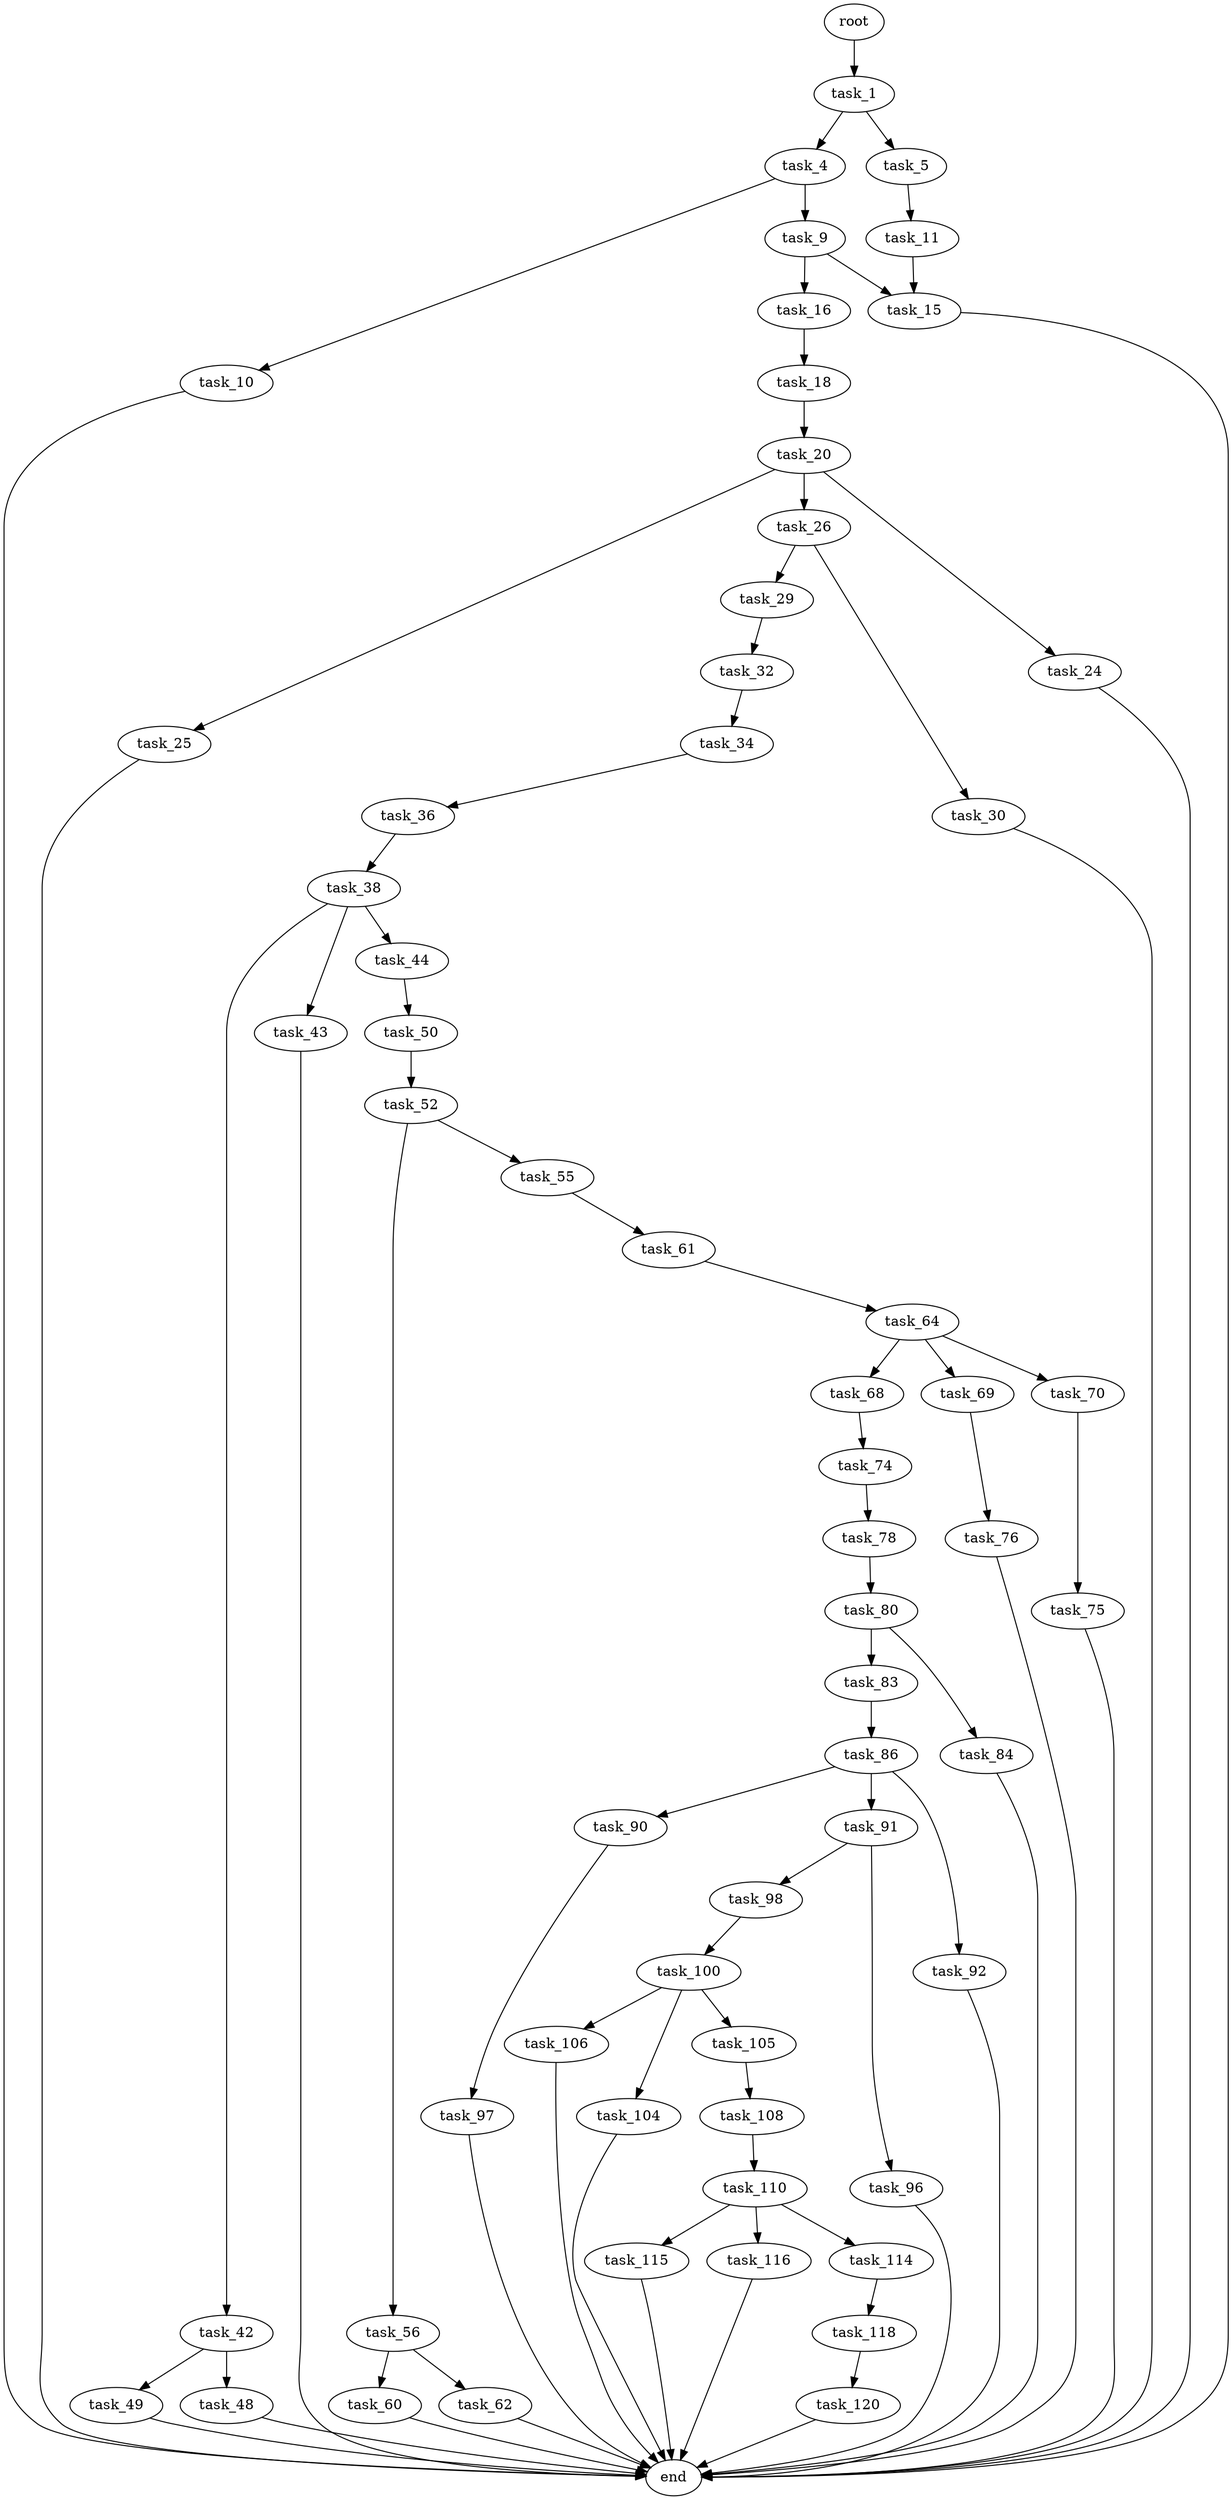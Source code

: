 digraph G {
  root [size="0.000000"];
  task_1 [size="1249619224649.000000"];
  task_4 [size="146311107228.000000"];
  task_5 [size="231928233984.000000"];
  task_9 [size="3574230462.000000"];
  task_10 [size="134217728000.000000"];
  task_11 [size="1558835691.000000"];
  task_15 [size="28991029248.000000"];
  task_16 [size="8947456767.000000"];
  end [size="0.000000"];
  task_18 [size="192939726864.000000"];
  task_20 [size="268553242096.000000"];
  task_24 [size="549755813888.000000"];
  task_25 [size="10456792082.000000"];
  task_26 [size="3179873554.000000"];
  task_29 [size="23294478486.000000"];
  task_30 [size="7329931057.000000"];
  task_32 [size="368293445632.000000"];
  task_34 [size="32943863740.000000"];
  task_36 [size="4681398067.000000"];
  task_38 [size="12621373441.000000"];
  task_42 [size="782757789696.000000"];
  task_43 [size="68719476736.000000"];
  task_44 [size="387791353816.000000"];
  task_48 [size="231928233984.000000"];
  task_49 [size="548934594248.000000"];
  task_50 [size="68719476736.000000"];
  task_52 [size="368293445632.000000"];
  task_55 [size="28991029248.000000"];
  task_56 [size="418516205821.000000"];
  task_61 [size="2097616142.000000"];
  task_60 [size="46389860459.000000"];
  task_62 [size="41167395920.000000"];
  task_64 [size="437510023771.000000"];
  task_68 [size="5884106221.000000"];
  task_69 [size="549755813888.000000"];
  task_70 [size="1314625254.000000"];
  task_74 [size="231928233984.000000"];
  task_76 [size="369980444381.000000"];
  task_75 [size="953306242496.000000"];
  task_78 [size="34543394799.000000"];
  task_80 [size="72615420300.000000"];
  task_83 [size="231928233984.000000"];
  task_84 [size="126955988874.000000"];
  task_86 [size="13324338321.000000"];
  task_90 [size="368293445632.000000"];
  task_91 [size="231928233984.000000"];
  task_92 [size="196215324110.000000"];
  task_97 [size="368293445632.000000"];
  task_96 [size="782757789696.000000"];
  task_98 [size="134217728000.000000"];
  task_100 [size="28991029248.000000"];
  task_104 [size="354248777442.000000"];
  task_105 [size="28991029248.000000"];
  task_106 [size="12229177931.000000"];
  task_108 [size="161380176324.000000"];
  task_110 [size="231928233984.000000"];
  task_114 [size="8589934592.000000"];
  task_115 [size="1073741824000.000000"];
  task_116 [size="68719476736.000000"];
  task_118 [size="1143448227072.000000"];
  task_120 [size="856649421.000000"];

  root -> task_1 [size="1.000000"];
  task_1 -> task_4 [size="838860800.000000"];
  task_1 -> task_5 [size="838860800.000000"];
  task_4 -> task_9 [size="536870912.000000"];
  task_4 -> task_10 [size="536870912.000000"];
  task_5 -> task_11 [size="301989888.000000"];
  task_9 -> task_15 [size="75497472.000000"];
  task_9 -> task_16 [size="75497472.000000"];
  task_10 -> end [size="1.000000"];
  task_11 -> task_15 [size="75497472.000000"];
  task_15 -> end [size="1.000000"];
  task_16 -> task_18 [size="301989888.000000"];
  task_18 -> task_20 [size="134217728.000000"];
  task_20 -> task_24 [size="209715200.000000"];
  task_20 -> task_25 [size="209715200.000000"];
  task_20 -> task_26 [size="209715200.000000"];
  task_24 -> end [size="1.000000"];
  task_25 -> end [size="1.000000"];
  task_26 -> task_29 [size="134217728.000000"];
  task_26 -> task_30 [size="134217728.000000"];
  task_29 -> task_32 [size="411041792.000000"];
  task_30 -> end [size="1.000000"];
  task_32 -> task_34 [size="411041792.000000"];
  task_34 -> task_36 [size="536870912.000000"];
  task_36 -> task_38 [size="75497472.000000"];
  task_38 -> task_42 [size="209715200.000000"];
  task_38 -> task_43 [size="209715200.000000"];
  task_38 -> task_44 [size="209715200.000000"];
  task_42 -> task_48 [size="679477248.000000"];
  task_42 -> task_49 [size="679477248.000000"];
  task_43 -> end [size="1.000000"];
  task_44 -> task_50 [size="301989888.000000"];
  task_48 -> end [size="1.000000"];
  task_49 -> end [size="1.000000"];
  task_50 -> task_52 [size="134217728.000000"];
  task_52 -> task_55 [size="411041792.000000"];
  task_52 -> task_56 [size="411041792.000000"];
  task_55 -> task_61 [size="75497472.000000"];
  task_56 -> task_60 [size="411041792.000000"];
  task_56 -> task_62 [size="411041792.000000"];
  task_61 -> task_64 [size="33554432.000000"];
  task_60 -> end [size="1.000000"];
  task_62 -> end [size="1.000000"];
  task_64 -> task_68 [size="679477248.000000"];
  task_64 -> task_69 [size="679477248.000000"];
  task_64 -> task_70 [size="679477248.000000"];
  task_68 -> task_74 [size="411041792.000000"];
  task_69 -> task_76 [size="536870912.000000"];
  task_70 -> task_75 [size="134217728.000000"];
  task_74 -> task_78 [size="301989888.000000"];
  task_76 -> end [size="1.000000"];
  task_75 -> end [size="1.000000"];
  task_78 -> task_80 [size="679477248.000000"];
  task_80 -> task_83 [size="134217728.000000"];
  task_80 -> task_84 [size="134217728.000000"];
  task_83 -> task_86 [size="301989888.000000"];
  task_84 -> end [size="1.000000"];
  task_86 -> task_90 [size="301989888.000000"];
  task_86 -> task_91 [size="301989888.000000"];
  task_86 -> task_92 [size="301989888.000000"];
  task_90 -> task_97 [size="411041792.000000"];
  task_91 -> task_96 [size="301989888.000000"];
  task_91 -> task_98 [size="301989888.000000"];
  task_92 -> end [size="1.000000"];
  task_97 -> end [size="1.000000"];
  task_96 -> end [size="1.000000"];
  task_98 -> task_100 [size="209715200.000000"];
  task_100 -> task_104 [size="75497472.000000"];
  task_100 -> task_105 [size="75497472.000000"];
  task_100 -> task_106 [size="75497472.000000"];
  task_104 -> end [size="1.000000"];
  task_105 -> task_108 [size="75497472.000000"];
  task_106 -> end [size="1.000000"];
  task_108 -> task_110 [size="134217728.000000"];
  task_110 -> task_114 [size="301989888.000000"];
  task_110 -> task_115 [size="301989888.000000"];
  task_110 -> task_116 [size="301989888.000000"];
  task_114 -> task_118 [size="33554432.000000"];
  task_115 -> end [size="1.000000"];
  task_116 -> end [size="1.000000"];
  task_118 -> task_120 [size="679477248.000000"];
  task_120 -> end [size="1.000000"];
}
